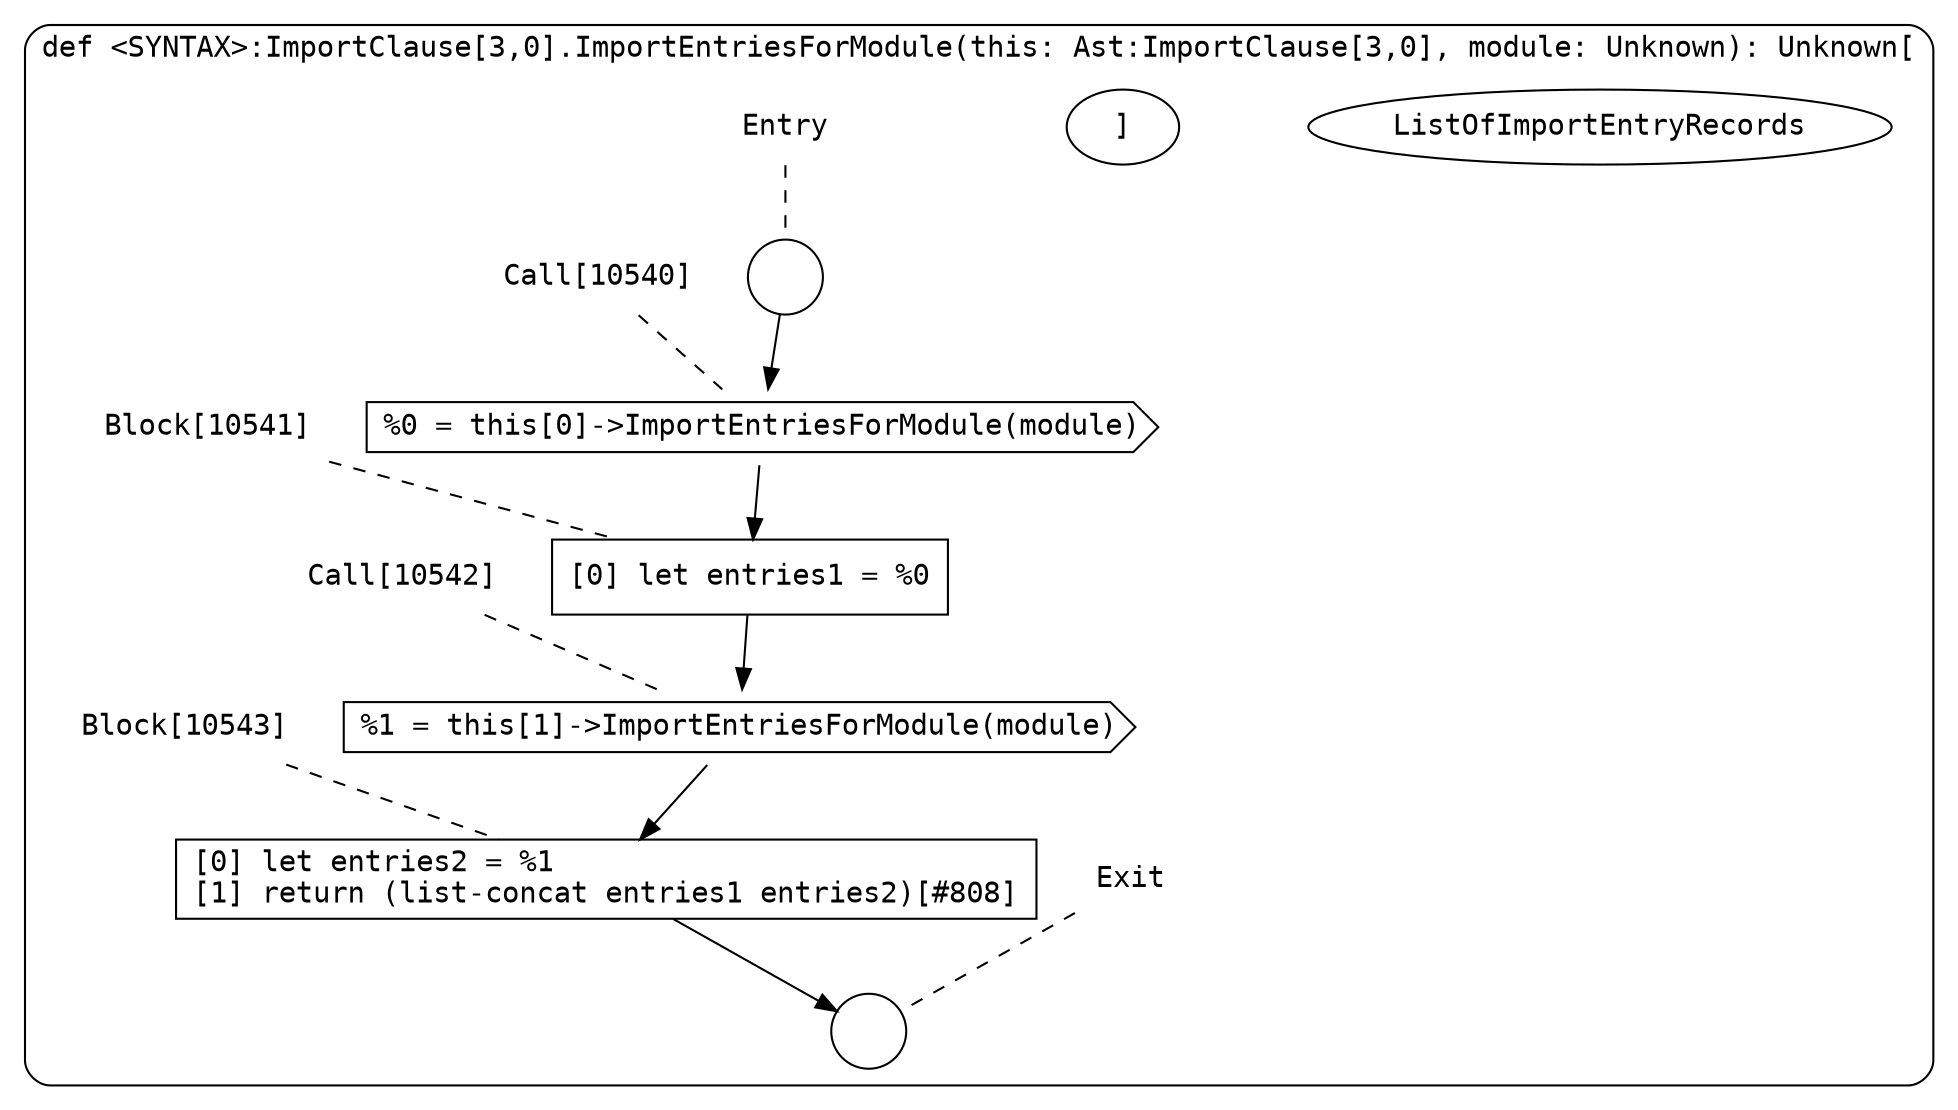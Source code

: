 digraph {
  graph [fontname = "Consolas"]
  node [fontname = "Consolas"]
  edge [fontname = "Consolas"]
  subgraph cluster1914 {
    label = "def <SYNTAX>:ImportClause[3,0].ImportEntriesForModule(this: Ast:ImportClause[3,0], module: Unknown): Unknown["ListOfImportEntryRecords"]"
    style = rounded
    cluster1914_entry_name [shape=none, label=<<font color="black">Entry</font>>]
    cluster1914_entry_name -> cluster1914_entry [arrowhead=none, color="black", style=dashed]
    cluster1914_entry [shape=circle label=" " color="black" fillcolor="white" style=filled]
    cluster1914_entry -> node10540 [color="black"]
    cluster1914_exit_name [shape=none, label=<<font color="black">Exit</font>>]
    cluster1914_exit_name -> cluster1914_exit [arrowhead=none, color="black", style=dashed]
    cluster1914_exit [shape=circle label=" " color="black" fillcolor="white" style=filled]
    node10540_name [shape=none, label=<<font color="black">Call[10540]</font>>]
    node10540_name -> node10540 [arrowhead=none, color="black", style=dashed]
    node10540 [shape=cds, label=<<font color="black">%0 = this[0]-&gt;ImportEntriesForModule(module)</font>> color="black" fillcolor="white", style=filled]
    node10540 -> node10541 [color="black"]
    node10541_name [shape=none, label=<<font color="black">Block[10541]</font>>]
    node10541_name -> node10541 [arrowhead=none, color="black", style=dashed]
    node10541 [shape=box, label=<<font color="black">[0] let entries1 = %0<BR ALIGN="LEFT"/></font>> color="black" fillcolor="white", style=filled]
    node10541 -> node10542 [color="black"]
    node10542_name [shape=none, label=<<font color="black">Call[10542]</font>>]
    node10542_name -> node10542 [arrowhead=none, color="black", style=dashed]
    node10542 [shape=cds, label=<<font color="black">%1 = this[1]-&gt;ImportEntriesForModule(module)</font>> color="black" fillcolor="white", style=filled]
    node10542 -> node10543 [color="black"]
    node10543_name [shape=none, label=<<font color="black">Block[10543]</font>>]
    node10543_name -> node10543 [arrowhead=none, color="black", style=dashed]
    node10543 [shape=box, label=<<font color="black">[0] let entries2 = %1<BR ALIGN="LEFT"/>[1] return (list-concat entries1 entries2)[#808]<BR ALIGN="LEFT"/></font>> color="black" fillcolor="white", style=filled]
    node10543 -> cluster1914_exit [color="black"]
  }
}